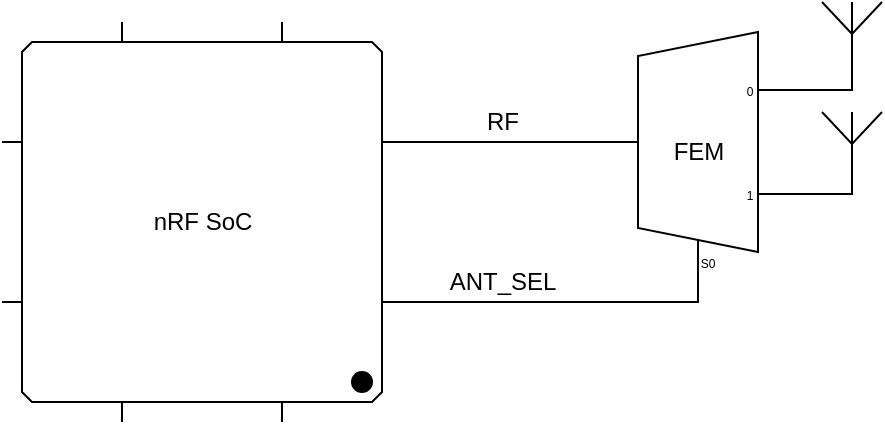 <mxfile version="12.9.3" type="device"><diagram id="xv89Uy8OLaYbrheZVMvn" name="Page-1"><mxGraphModel dx="1355" dy="718" grid="1" gridSize="10" guides="1" tooltips="1" connect="1" arrows="1" fold="1" page="1" pageScale="1" pageWidth="850" pageHeight="1100" math="0" shadow="0"><root><mxCell id="0"/><mxCell id="1" parent="0"/><mxCell id="UgDduLhkw11c2AQcy376-3" style="edgeStyle=orthogonalEdgeStyle;rounded=0;orthogonalLoop=1;jettySize=auto;html=1;exitX=1;exitY=0;exitDx=0;exitDy=60;exitPerimeter=0;entryX=0;entryY=0.458;entryDx=0;entryDy=0;entryPerimeter=0;endArrow=none;endFill=0;" parent="1" source="UgDduLhkw11c2AQcy376-1" target="UgDduLhkw11c2AQcy376-2" edge="1"><mxGeometry relative="1" as="geometry"/></mxCell><mxCell id="UgDduLhkw11c2AQcy376-6" value="RF" style="text;html=1;align=center;verticalAlign=middle;resizable=0;points=[];labelBackgroundColor=#ffffff;" parent="UgDduLhkw11c2AQcy376-3" vertex="1" connectable="0"><mxGeometry x="-0.321" y="2" relative="1" as="geometry"><mxPoint x="13.45" y="-8" as="offset"/></mxGeometry></mxCell><mxCell id="UgDduLhkw11c2AQcy376-4" style="edgeStyle=orthogonalEdgeStyle;rounded=0;orthogonalLoop=1;jettySize=auto;html=1;exitX=1;exitY=0;exitDx=0;exitDy=140;exitPerimeter=0;entryX=0.375;entryY=1;entryDx=10;entryDy=0;entryPerimeter=0;endArrow=none;endFill=0;" parent="1" source="UgDduLhkw11c2AQcy376-1" target="UgDduLhkw11c2AQcy376-2" edge="1"><mxGeometry relative="1" as="geometry"><Array as="points"><mxPoint x="438" y="420"/></Array></mxGeometry></mxCell><mxCell id="UgDduLhkw11c2AQcy376-5" value="ANT_SEL" style="text;html=1;align=center;verticalAlign=middle;resizable=0;points=[];labelBackgroundColor=#ffffff;" parent="UgDduLhkw11c2AQcy376-4" vertex="1" connectable="0"><mxGeometry x="-0.491" y="-2" relative="1" as="geometry"><mxPoint x="8.62" y="-12.01" as="offset"/></mxGeometry></mxCell><mxCell id="UgDduLhkw11c2AQcy376-1" value="nRF SoC" style="shadow=0;dashed=0;align=center;html=1;strokeWidth=1;shape=mxgraph.electrical.logic_gates.qfp_ic;labelCount=1;pinSpacing=80;startPin=se;pinLabelType=cust;" parent="1" vertex="1"><mxGeometry x="90" y="280" width="200" height="200" as="geometry"/></mxCell><mxCell id="UgDduLhkw11c2AQcy376-10" style="edgeStyle=orthogonalEdgeStyle;rounded=0;orthogonalLoop=1;jettySize=auto;html=1;exitX=1;exitY=0.65;exitDx=0;exitDy=3;exitPerimeter=0;entryX=0.5;entryY=1;entryDx=0;entryDy=0;entryPerimeter=0;endArrow=none;endFill=0;" parent="1" source="UgDduLhkw11c2AQcy376-2" target="UgDduLhkw11c2AQcy376-9" edge="1"><mxGeometry relative="1" as="geometry"/></mxCell><mxCell id="UgDduLhkw11c2AQcy376-11" style="edgeStyle=orthogonalEdgeStyle;rounded=0;orthogonalLoop=1;jettySize=auto;html=1;exitX=1;exitY=0.217;exitDx=0;exitDy=3;exitPerimeter=0;entryX=0.5;entryY=1;entryDx=0;entryDy=0;entryPerimeter=0;endArrow=none;endFill=0;" parent="1" source="UgDduLhkw11c2AQcy376-2" target="UgDduLhkw11c2AQcy376-8" edge="1"><mxGeometry relative="1" as="geometry"/></mxCell><mxCell id="UgDduLhkw11c2AQcy376-2" value="FEM" style="shadow=0;dashed=0;align=center;html=1;strokeWidth=1;shape=mxgraph.electrical.abstract.mux2;operation=demux;" parent="1" vertex="1"><mxGeometry x="398" y="285" width="80" height="120" as="geometry"/></mxCell><mxCell id="UgDduLhkw11c2AQcy376-8" value="" style="verticalLabelPosition=bottom;shadow=0;dashed=0;align=center;html=1;verticalAlign=top;shape=mxgraph.electrical.radio.aerial_-_antenna_1;" parent="1" vertex="1"><mxGeometry x="500" y="270" width="30" height="40" as="geometry"/></mxCell><mxCell id="UgDduLhkw11c2AQcy376-9" value="" style="verticalLabelPosition=bottom;shadow=0;dashed=0;align=center;html=1;verticalAlign=top;shape=mxgraph.electrical.radio.aerial_-_antenna_1;" parent="1" vertex="1"><mxGeometry x="500" y="325" width="30" height="40" as="geometry"/></mxCell></root></mxGraphModel></diagram></mxfile>